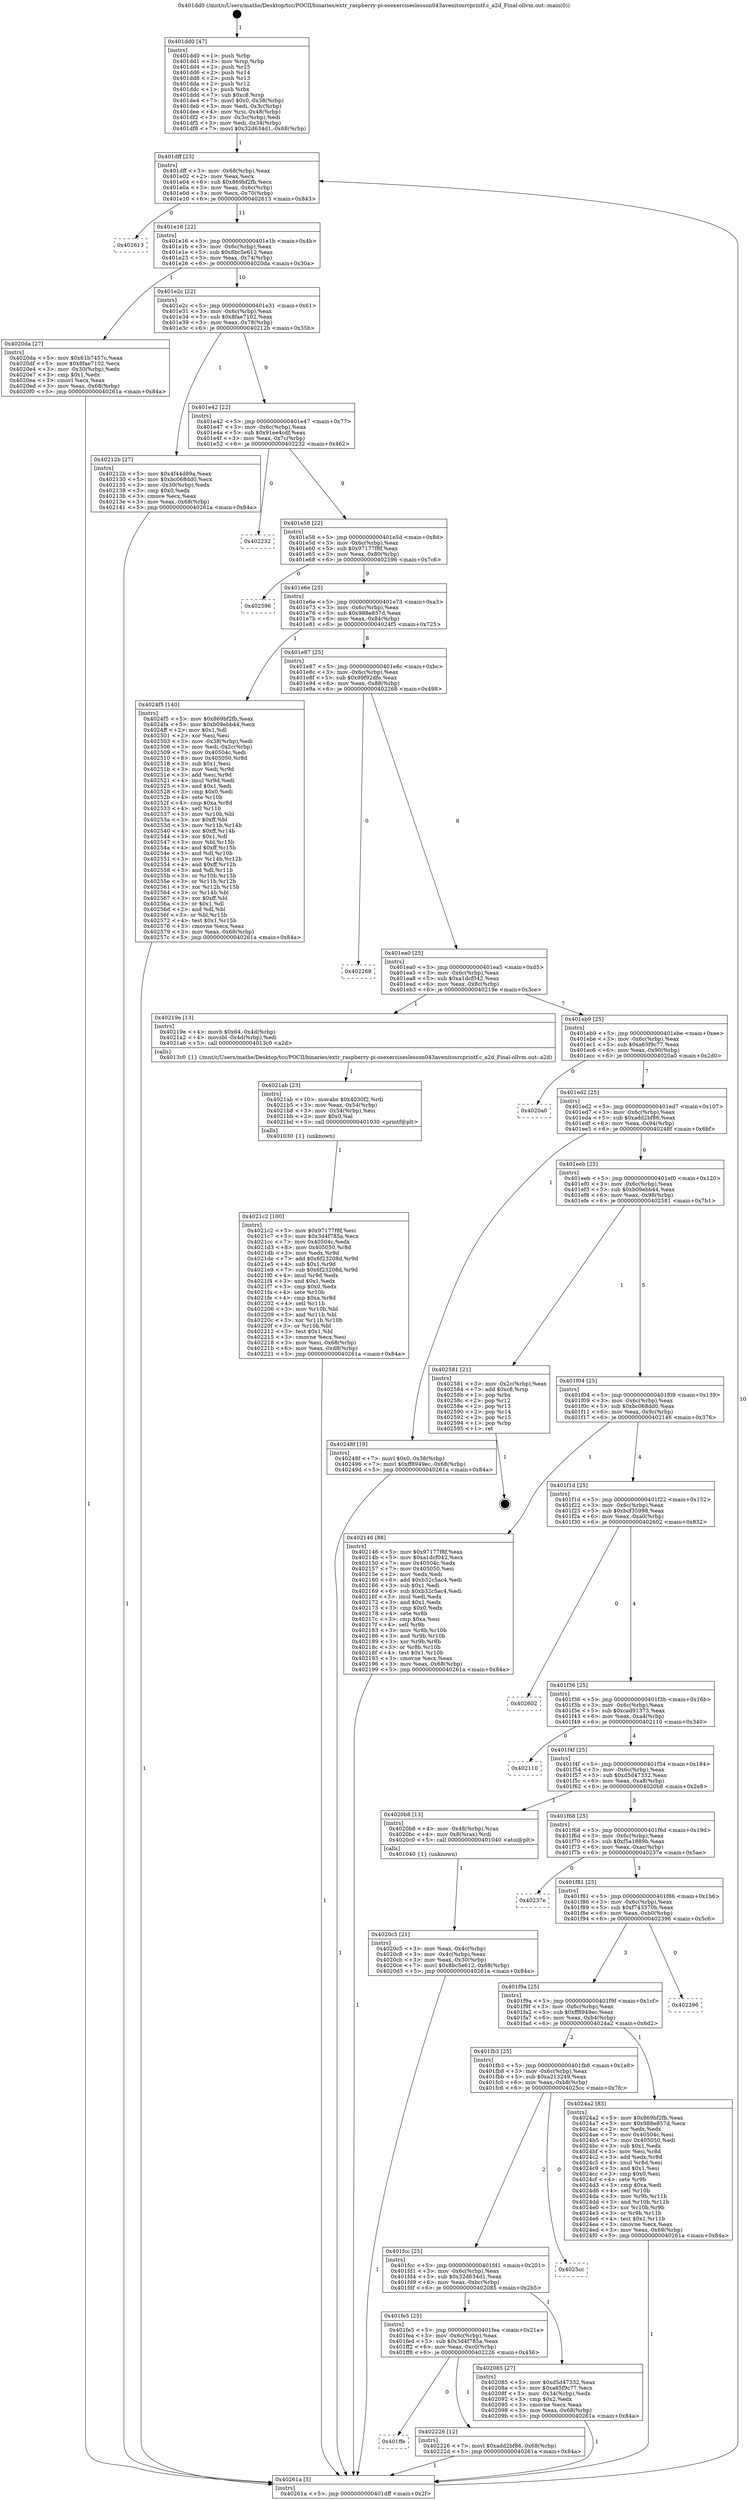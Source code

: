 digraph "0x401dd0" {
  label = "0x401dd0 (/mnt/c/Users/mathe/Desktop/tcc/POCII/binaries/extr_raspberry-pi-osexerciseslesson043avenitosrcprintf.c_a2d_Final-ollvm.out::main(0))"
  labelloc = "t"
  node[shape=record]

  Entry [label="",width=0.3,height=0.3,shape=circle,fillcolor=black,style=filled]
  "0x401dff" [label="{
     0x401dff [23]\l
     | [instrs]\l
     &nbsp;&nbsp;0x401dff \<+3\>: mov -0x68(%rbp),%eax\l
     &nbsp;&nbsp;0x401e02 \<+2\>: mov %eax,%ecx\l
     &nbsp;&nbsp;0x401e04 \<+6\>: sub $0x869bf2fb,%ecx\l
     &nbsp;&nbsp;0x401e0a \<+3\>: mov %eax,-0x6c(%rbp)\l
     &nbsp;&nbsp;0x401e0d \<+3\>: mov %ecx,-0x70(%rbp)\l
     &nbsp;&nbsp;0x401e10 \<+6\>: je 0000000000402613 \<main+0x843\>\l
  }"]
  "0x402613" [label="{
     0x402613\l
  }", style=dashed]
  "0x401e16" [label="{
     0x401e16 [22]\l
     | [instrs]\l
     &nbsp;&nbsp;0x401e16 \<+5\>: jmp 0000000000401e1b \<main+0x4b\>\l
     &nbsp;&nbsp;0x401e1b \<+3\>: mov -0x6c(%rbp),%eax\l
     &nbsp;&nbsp;0x401e1e \<+5\>: sub $0x8bc5e612,%eax\l
     &nbsp;&nbsp;0x401e23 \<+3\>: mov %eax,-0x74(%rbp)\l
     &nbsp;&nbsp;0x401e26 \<+6\>: je 00000000004020da \<main+0x30a\>\l
  }"]
  Exit [label="",width=0.3,height=0.3,shape=circle,fillcolor=black,style=filled,peripheries=2]
  "0x4020da" [label="{
     0x4020da [27]\l
     | [instrs]\l
     &nbsp;&nbsp;0x4020da \<+5\>: mov $0x61b7457c,%eax\l
     &nbsp;&nbsp;0x4020df \<+5\>: mov $0x8fae7102,%ecx\l
     &nbsp;&nbsp;0x4020e4 \<+3\>: mov -0x30(%rbp),%edx\l
     &nbsp;&nbsp;0x4020e7 \<+3\>: cmp $0x1,%edx\l
     &nbsp;&nbsp;0x4020ea \<+3\>: cmovl %ecx,%eax\l
     &nbsp;&nbsp;0x4020ed \<+3\>: mov %eax,-0x68(%rbp)\l
     &nbsp;&nbsp;0x4020f0 \<+5\>: jmp 000000000040261a \<main+0x84a\>\l
  }"]
  "0x401e2c" [label="{
     0x401e2c [22]\l
     | [instrs]\l
     &nbsp;&nbsp;0x401e2c \<+5\>: jmp 0000000000401e31 \<main+0x61\>\l
     &nbsp;&nbsp;0x401e31 \<+3\>: mov -0x6c(%rbp),%eax\l
     &nbsp;&nbsp;0x401e34 \<+5\>: sub $0x8fae7102,%eax\l
     &nbsp;&nbsp;0x401e39 \<+3\>: mov %eax,-0x78(%rbp)\l
     &nbsp;&nbsp;0x401e3c \<+6\>: je 000000000040212b \<main+0x35b\>\l
  }"]
  "0x401ffe" [label="{
     0x401ffe\l
  }", style=dashed]
  "0x40212b" [label="{
     0x40212b [27]\l
     | [instrs]\l
     &nbsp;&nbsp;0x40212b \<+5\>: mov $0x4f44d89a,%eax\l
     &nbsp;&nbsp;0x402130 \<+5\>: mov $0xbc068dd0,%ecx\l
     &nbsp;&nbsp;0x402135 \<+3\>: mov -0x30(%rbp),%edx\l
     &nbsp;&nbsp;0x402138 \<+3\>: cmp $0x0,%edx\l
     &nbsp;&nbsp;0x40213b \<+3\>: cmove %ecx,%eax\l
     &nbsp;&nbsp;0x40213e \<+3\>: mov %eax,-0x68(%rbp)\l
     &nbsp;&nbsp;0x402141 \<+5\>: jmp 000000000040261a \<main+0x84a\>\l
  }"]
  "0x401e42" [label="{
     0x401e42 [22]\l
     | [instrs]\l
     &nbsp;&nbsp;0x401e42 \<+5\>: jmp 0000000000401e47 \<main+0x77\>\l
     &nbsp;&nbsp;0x401e47 \<+3\>: mov -0x6c(%rbp),%eax\l
     &nbsp;&nbsp;0x401e4a \<+5\>: sub $0x91ee4cdf,%eax\l
     &nbsp;&nbsp;0x401e4f \<+3\>: mov %eax,-0x7c(%rbp)\l
     &nbsp;&nbsp;0x401e52 \<+6\>: je 0000000000402232 \<main+0x462\>\l
  }"]
  "0x402226" [label="{
     0x402226 [12]\l
     | [instrs]\l
     &nbsp;&nbsp;0x402226 \<+7\>: movl $0xadd2bf86,-0x68(%rbp)\l
     &nbsp;&nbsp;0x40222d \<+5\>: jmp 000000000040261a \<main+0x84a\>\l
  }"]
  "0x402232" [label="{
     0x402232\l
  }", style=dashed]
  "0x401e58" [label="{
     0x401e58 [22]\l
     | [instrs]\l
     &nbsp;&nbsp;0x401e58 \<+5\>: jmp 0000000000401e5d \<main+0x8d\>\l
     &nbsp;&nbsp;0x401e5d \<+3\>: mov -0x6c(%rbp),%eax\l
     &nbsp;&nbsp;0x401e60 \<+5\>: sub $0x97177f8f,%eax\l
     &nbsp;&nbsp;0x401e65 \<+3\>: mov %eax,-0x80(%rbp)\l
     &nbsp;&nbsp;0x401e68 \<+6\>: je 0000000000402596 \<main+0x7c6\>\l
  }"]
  "0x4021c2" [label="{
     0x4021c2 [100]\l
     | [instrs]\l
     &nbsp;&nbsp;0x4021c2 \<+5\>: mov $0x97177f8f,%esi\l
     &nbsp;&nbsp;0x4021c7 \<+5\>: mov $0x3d4f785a,%ecx\l
     &nbsp;&nbsp;0x4021cc \<+7\>: mov 0x40504c,%edx\l
     &nbsp;&nbsp;0x4021d3 \<+8\>: mov 0x405050,%r8d\l
     &nbsp;&nbsp;0x4021db \<+3\>: mov %edx,%r9d\l
     &nbsp;&nbsp;0x4021de \<+7\>: add $0x6f23208d,%r9d\l
     &nbsp;&nbsp;0x4021e5 \<+4\>: sub $0x1,%r9d\l
     &nbsp;&nbsp;0x4021e9 \<+7\>: sub $0x6f23208d,%r9d\l
     &nbsp;&nbsp;0x4021f0 \<+4\>: imul %r9d,%edx\l
     &nbsp;&nbsp;0x4021f4 \<+3\>: and $0x1,%edx\l
     &nbsp;&nbsp;0x4021f7 \<+3\>: cmp $0x0,%edx\l
     &nbsp;&nbsp;0x4021fa \<+4\>: sete %r10b\l
     &nbsp;&nbsp;0x4021fe \<+4\>: cmp $0xa,%r8d\l
     &nbsp;&nbsp;0x402202 \<+4\>: setl %r11b\l
     &nbsp;&nbsp;0x402206 \<+3\>: mov %r10b,%bl\l
     &nbsp;&nbsp;0x402209 \<+3\>: and %r11b,%bl\l
     &nbsp;&nbsp;0x40220c \<+3\>: xor %r11b,%r10b\l
     &nbsp;&nbsp;0x40220f \<+3\>: or %r10b,%bl\l
     &nbsp;&nbsp;0x402212 \<+3\>: test $0x1,%bl\l
     &nbsp;&nbsp;0x402215 \<+3\>: cmovne %ecx,%esi\l
     &nbsp;&nbsp;0x402218 \<+3\>: mov %esi,-0x68(%rbp)\l
     &nbsp;&nbsp;0x40221b \<+6\>: mov %eax,-0xd8(%rbp)\l
     &nbsp;&nbsp;0x402221 \<+5\>: jmp 000000000040261a \<main+0x84a\>\l
  }"]
  "0x402596" [label="{
     0x402596\l
  }", style=dashed]
  "0x401e6e" [label="{
     0x401e6e [25]\l
     | [instrs]\l
     &nbsp;&nbsp;0x401e6e \<+5\>: jmp 0000000000401e73 \<main+0xa3\>\l
     &nbsp;&nbsp;0x401e73 \<+3\>: mov -0x6c(%rbp),%eax\l
     &nbsp;&nbsp;0x401e76 \<+5\>: sub $0x988e857d,%eax\l
     &nbsp;&nbsp;0x401e7b \<+6\>: mov %eax,-0x84(%rbp)\l
     &nbsp;&nbsp;0x401e81 \<+6\>: je 00000000004024f5 \<main+0x725\>\l
  }"]
  "0x4021ab" [label="{
     0x4021ab [23]\l
     | [instrs]\l
     &nbsp;&nbsp;0x4021ab \<+10\>: movabs $0x4030f2,%rdi\l
     &nbsp;&nbsp;0x4021b5 \<+3\>: mov %eax,-0x54(%rbp)\l
     &nbsp;&nbsp;0x4021b8 \<+3\>: mov -0x54(%rbp),%esi\l
     &nbsp;&nbsp;0x4021bb \<+2\>: mov $0x0,%al\l
     &nbsp;&nbsp;0x4021bd \<+5\>: call 0000000000401030 \<printf@plt\>\l
     | [calls]\l
     &nbsp;&nbsp;0x401030 \{1\} (unknown)\l
  }"]
  "0x4024f5" [label="{
     0x4024f5 [140]\l
     | [instrs]\l
     &nbsp;&nbsp;0x4024f5 \<+5\>: mov $0x869bf2fb,%eax\l
     &nbsp;&nbsp;0x4024fa \<+5\>: mov $0xb09ebb44,%ecx\l
     &nbsp;&nbsp;0x4024ff \<+2\>: mov $0x1,%dl\l
     &nbsp;&nbsp;0x402501 \<+2\>: xor %esi,%esi\l
     &nbsp;&nbsp;0x402503 \<+3\>: mov -0x38(%rbp),%edi\l
     &nbsp;&nbsp;0x402506 \<+3\>: mov %edi,-0x2c(%rbp)\l
     &nbsp;&nbsp;0x402509 \<+7\>: mov 0x40504c,%edi\l
     &nbsp;&nbsp;0x402510 \<+8\>: mov 0x405050,%r8d\l
     &nbsp;&nbsp;0x402518 \<+3\>: sub $0x1,%esi\l
     &nbsp;&nbsp;0x40251b \<+3\>: mov %edi,%r9d\l
     &nbsp;&nbsp;0x40251e \<+3\>: add %esi,%r9d\l
     &nbsp;&nbsp;0x402521 \<+4\>: imul %r9d,%edi\l
     &nbsp;&nbsp;0x402525 \<+3\>: and $0x1,%edi\l
     &nbsp;&nbsp;0x402528 \<+3\>: cmp $0x0,%edi\l
     &nbsp;&nbsp;0x40252b \<+4\>: sete %r10b\l
     &nbsp;&nbsp;0x40252f \<+4\>: cmp $0xa,%r8d\l
     &nbsp;&nbsp;0x402533 \<+4\>: setl %r11b\l
     &nbsp;&nbsp;0x402537 \<+3\>: mov %r10b,%bl\l
     &nbsp;&nbsp;0x40253a \<+3\>: xor $0xff,%bl\l
     &nbsp;&nbsp;0x40253d \<+3\>: mov %r11b,%r14b\l
     &nbsp;&nbsp;0x402540 \<+4\>: xor $0xff,%r14b\l
     &nbsp;&nbsp;0x402544 \<+3\>: xor $0x1,%dl\l
     &nbsp;&nbsp;0x402547 \<+3\>: mov %bl,%r15b\l
     &nbsp;&nbsp;0x40254a \<+4\>: and $0xff,%r15b\l
     &nbsp;&nbsp;0x40254e \<+3\>: and %dl,%r10b\l
     &nbsp;&nbsp;0x402551 \<+3\>: mov %r14b,%r12b\l
     &nbsp;&nbsp;0x402554 \<+4\>: and $0xff,%r12b\l
     &nbsp;&nbsp;0x402558 \<+3\>: and %dl,%r11b\l
     &nbsp;&nbsp;0x40255b \<+3\>: or %r10b,%r15b\l
     &nbsp;&nbsp;0x40255e \<+3\>: or %r11b,%r12b\l
     &nbsp;&nbsp;0x402561 \<+3\>: xor %r12b,%r15b\l
     &nbsp;&nbsp;0x402564 \<+3\>: or %r14b,%bl\l
     &nbsp;&nbsp;0x402567 \<+3\>: xor $0xff,%bl\l
     &nbsp;&nbsp;0x40256a \<+3\>: or $0x1,%dl\l
     &nbsp;&nbsp;0x40256d \<+2\>: and %dl,%bl\l
     &nbsp;&nbsp;0x40256f \<+3\>: or %bl,%r15b\l
     &nbsp;&nbsp;0x402572 \<+4\>: test $0x1,%r15b\l
     &nbsp;&nbsp;0x402576 \<+3\>: cmovne %ecx,%eax\l
     &nbsp;&nbsp;0x402579 \<+3\>: mov %eax,-0x68(%rbp)\l
     &nbsp;&nbsp;0x40257c \<+5\>: jmp 000000000040261a \<main+0x84a\>\l
  }"]
  "0x401e87" [label="{
     0x401e87 [25]\l
     | [instrs]\l
     &nbsp;&nbsp;0x401e87 \<+5\>: jmp 0000000000401e8c \<main+0xbc\>\l
     &nbsp;&nbsp;0x401e8c \<+3\>: mov -0x6c(%rbp),%eax\l
     &nbsp;&nbsp;0x401e8f \<+5\>: sub $0x99f92dfe,%eax\l
     &nbsp;&nbsp;0x401e94 \<+6\>: mov %eax,-0x88(%rbp)\l
     &nbsp;&nbsp;0x401e9a \<+6\>: je 0000000000402268 \<main+0x498\>\l
  }"]
  "0x4020c5" [label="{
     0x4020c5 [21]\l
     | [instrs]\l
     &nbsp;&nbsp;0x4020c5 \<+3\>: mov %eax,-0x4c(%rbp)\l
     &nbsp;&nbsp;0x4020c8 \<+3\>: mov -0x4c(%rbp),%eax\l
     &nbsp;&nbsp;0x4020cb \<+3\>: mov %eax,-0x30(%rbp)\l
     &nbsp;&nbsp;0x4020ce \<+7\>: movl $0x8bc5e612,-0x68(%rbp)\l
     &nbsp;&nbsp;0x4020d5 \<+5\>: jmp 000000000040261a \<main+0x84a\>\l
  }"]
  "0x402268" [label="{
     0x402268\l
  }", style=dashed]
  "0x401ea0" [label="{
     0x401ea0 [25]\l
     | [instrs]\l
     &nbsp;&nbsp;0x401ea0 \<+5\>: jmp 0000000000401ea5 \<main+0xd5\>\l
     &nbsp;&nbsp;0x401ea5 \<+3\>: mov -0x6c(%rbp),%eax\l
     &nbsp;&nbsp;0x401ea8 \<+5\>: sub $0xa1dcf042,%eax\l
     &nbsp;&nbsp;0x401ead \<+6\>: mov %eax,-0x8c(%rbp)\l
     &nbsp;&nbsp;0x401eb3 \<+6\>: je 000000000040219e \<main+0x3ce\>\l
  }"]
  "0x401dd0" [label="{
     0x401dd0 [47]\l
     | [instrs]\l
     &nbsp;&nbsp;0x401dd0 \<+1\>: push %rbp\l
     &nbsp;&nbsp;0x401dd1 \<+3\>: mov %rsp,%rbp\l
     &nbsp;&nbsp;0x401dd4 \<+2\>: push %r15\l
     &nbsp;&nbsp;0x401dd6 \<+2\>: push %r14\l
     &nbsp;&nbsp;0x401dd8 \<+2\>: push %r13\l
     &nbsp;&nbsp;0x401dda \<+2\>: push %r12\l
     &nbsp;&nbsp;0x401ddc \<+1\>: push %rbx\l
     &nbsp;&nbsp;0x401ddd \<+7\>: sub $0xc8,%rsp\l
     &nbsp;&nbsp;0x401de4 \<+7\>: movl $0x0,-0x38(%rbp)\l
     &nbsp;&nbsp;0x401deb \<+3\>: mov %edi,-0x3c(%rbp)\l
     &nbsp;&nbsp;0x401dee \<+4\>: mov %rsi,-0x48(%rbp)\l
     &nbsp;&nbsp;0x401df2 \<+3\>: mov -0x3c(%rbp),%edi\l
     &nbsp;&nbsp;0x401df5 \<+3\>: mov %edi,-0x34(%rbp)\l
     &nbsp;&nbsp;0x401df8 \<+7\>: movl $0x32d634d1,-0x68(%rbp)\l
  }"]
  "0x40219e" [label="{
     0x40219e [13]\l
     | [instrs]\l
     &nbsp;&nbsp;0x40219e \<+4\>: movb $0x64,-0x4d(%rbp)\l
     &nbsp;&nbsp;0x4021a2 \<+4\>: movsbl -0x4d(%rbp),%edi\l
     &nbsp;&nbsp;0x4021a6 \<+5\>: call 00000000004013c0 \<a2d\>\l
     | [calls]\l
     &nbsp;&nbsp;0x4013c0 \{1\} (/mnt/c/Users/mathe/Desktop/tcc/POCII/binaries/extr_raspberry-pi-osexerciseslesson043avenitosrcprintf.c_a2d_Final-ollvm.out::a2d)\l
  }"]
  "0x401eb9" [label="{
     0x401eb9 [25]\l
     | [instrs]\l
     &nbsp;&nbsp;0x401eb9 \<+5\>: jmp 0000000000401ebe \<main+0xee\>\l
     &nbsp;&nbsp;0x401ebe \<+3\>: mov -0x6c(%rbp),%eax\l
     &nbsp;&nbsp;0x401ec1 \<+5\>: sub $0xa65f9c77,%eax\l
     &nbsp;&nbsp;0x401ec6 \<+6\>: mov %eax,-0x90(%rbp)\l
     &nbsp;&nbsp;0x401ecc \<+6\>: je 00000000004020a0 \<main+0x2d0\>\l
  }"]
  "0x40261a" [label="{
     0x40261a [5]\l
     | [instrs]\l
     &nbsp;&nbsp;0x40261a \<+5\>: jmp 0000000000401dff \<main+0x2f\>\l
  }"]
  "0x4020a0" [label="{
     0x4020a0\l
  }", style=dashed]
  "0x401ed2" [label="{
     0x401ed2 [25]\l
     | [instrs]\l
     &nbsp;&nbsp;0x401ed2 \<+5\>: jmp 0000000000401ed7 \<main+0x107\>\l
     &nbsp;&nbsp;0x401ed7 \<+3\>: mov -0x6c(%rbp),%eax\l
     &nbsp;&nbsp;0x401eda \<+5\>: sub $0xadd2bf86,%eax\l
     &nbsp;&nbsp;0x401edf \<+6\>: mov %eax,-0x94(%rbp)\l
     &nbsp;&nbsp;0x401ee5 \<+6\>: je 000000000040248f \<main+0x6bf\>\l
  }"]
  "0x401fe5" [label="{
     0x401fe5 [25]\l
     | [instrs]\l
     &nbsp;&nbsp;0x401fe5 \<+5\>: jmp 0000000000401fea \<main+0x21a\>\l
     &nbsp;&nbsp;0x401fea \<+3\>: mov -0x6c(%rbp),%eax\l
     &nbsp;&nbsp;0x401fed \<+5\>: sub $0x3d4f785a,%eax\l
     &nbsp;&nbsp;0x401ff2 \<+6\>: mov %eax,-0xc0(%rbp)\l
     &nbsp;&nbsp;0x401ff8 \<+6\>: je 0000000000402226 \<main+0x456\>\l
  }"]
  "0x40248f" [label="{
     0x40248f [19]\l
     | [instrs]\l
     &nbsp;&nbsp;0x40248f \<+7\>: movl $0x0,-0x38(%rbp)\l
     &nbsp;&nbsp;0x402496 \<+7\>: movl $0xff8949ec,-0x68(%rbp)\l
     &nbsp;&nbsp;0x40249d \<+5\>: jmp 000000000040261a \<main+0x84a\>\l
  }"]
  "0x401eeb" [label="{
     0x401eeb [25]\l
     | [instrs]\l
     &nbsp;&nbsp;0x401eeb \<+5\>: jmp 0000000000401ef0 \<main+0x120\>\l
     &nbsp;&nbsp;0x401ef0 \<+3\>: mov -0x6c(%rbp),%eax\l
     &nbsp;&nbsp;0x401ef3 \<+5\>: sub $0xb09ebb44,%eax\l
     &nbsp;&nbsp;0x401ef8 \<+6\>: mov %eax,-0x98(%rbp)\l
     &nbsp;&nbsp;0x401efe \<+6\>: je 0000000000402581 \<main+0x7b1\>\l
  }"]
  "0x402085" [label="{
     0x402085 [27]\l
     | [instrs]\l
     &nbsp;&nbsp;0x402085 \<+5\>: mov $0xd5d47332,%eax\l
     &nbsp;&nbsp;0x40208a \<+5\>: mov $0xa65f9c77,%ecx\l
     &nbsp;&nbsp;0x40208f \<+3\>: mov -0x34(%rbp),%edx\l
     &nbsp;&nbsp;0x402092 \<+3\>: cmp $0x2,%edx\l
     &nbsp;&nbsp;0x402095 \<+3\>: cmovne %ecx,%eax\l
     &nbsp;&nbsp;0x402098 \<+3\>: mov %eax,-0x68(%rbp)\l
     &nbsp;&nbsp;0x40209b \<+5\>: jmp 000000000040261a \<main+0x84a\>\l
  }"]
  "0x402581" [label="{
     0x402581 [21]\l
     | [instrs]\l
     &nbsp;&nbsp;0x402581 \<+3\>: mov -0x2c(%rbp),%eax\l
     &nbsp;&nbsp;0x402584 \<+7\>: add $0xc8,%rsp\l
     &nbsp;&nbsp;0x40258b \<+1\>: pop %rbx\l
     &nbsp;&nbsp;0x40258c \<+2\>: pop %r12\l
     &nbsp;&nbsp;0x40258e \<+2\>: pop %r13\l
     &nbsp;&nbsp;0x402590 \<+2\>: pop %r14\l
     &nbsp;&nbsp;0x402592 \<+2\>: pop %r15\l
     &nbsp;&nbsp;0x402594 \<+1\>: pop %rbp\l
     &nbsp;&nbsp;0x402595 \<+1\>: ret\l
  }"]
  "0x401f04" [label="{
     0x401f04 [25]\l
     | [instrs]\l
     &nbsp;&nbsp;0x401f04 \<+5\>: jmp 0000000000401f09 \<main+0x139\>\l
     &nbsp;&nbsp;0x401f09 \<+3\>: mov -0x6c(%rbp),%eax\l
     &nbsp;&nbsp;0x401f0c \<+5\>: sub $0xbc068dd0,%eax\l
     &nbsp;&nbsp;0x401f11 \<+6\>: mov %eax,-0x9c(%rbp)\l
     &nbsp;&nbsp;0x401f17 \<+6\>: je 0000000000402146 \<main+0x376\>\l
  }"]
  "0x401fcc" [label="{
     0x401fcc [25]\l
     | [instrs]\l
     &nbsp;&nbsp;0x401fcc \<+5\>: jmp 0000000000401fd1 \<main+0x201\>\l
     &nbsp;&nbsp;0x401fd1 \<+3\>: mov -0x6c(%rbp),%eax\l
     &nbsp;&nbsp;0x401fd4 \<+5\>: sub $0x32d634d1,%eax\l
     &nbsp;&nbsp;0x401fd9 \<+6\>: mov %eax,-0xbc(%rbp)\l
     &nbsp;&nbsp;0x401fdf \<+6\>: je 0000000000402085 \<main+0x2b5\>\l
  }"]
  "0x402146" [label="{
     0x402146 [88]\l
     | [instrs]\l
     &nbsp;&nbsp;0x402146 \<+5\>: mov $0x97177f8f,%eax\l
     &nbsp;&nbsp;0x40214b \<+5\>: mov $0xa1dcf042,%ecx\l
     &nbsp;&nbsp;0x402150 \<+7\>: mov 0x40504c,%edx\l
     &nbsp;&nbsp;0x402157 \<+7\>: mov 0x405050,%esi\l
     &nbsp;&nbsp;0x40215e \<+2\>: mov %edx,%edi\l
     &nbsp;&nbsp;0x402160 \<+6\>: add $0xb32c5ac4,%edi\l
     &nbsp;&nbsp;0x402166 \<+3\>: sub $0x1,%edi\l
     &nbsp;&nbsp;0x402169 \<+6\>: sub $0xb32c5ac4,%edi\l
     &nbsp;&nbsp;0x40216f \<+3\>: imul %edi,%edx\l
     &nbsp;&nbsp;0x402172 \<+3\>: and $0x1,%edx\l
     &nbsp;&nbsp;0x402175 \<+3\>: cmp $0x0,%edx\l
     &nbsp;&nbsp;0x402178 \<+4\>: sete %r8b\l
     &nbsp;&nbsp;0x40217c \<+3\>: cmp $0xa,%esi\l
     &nbsp;&nbsp;0x40217f \<+4\>: setl %r9b\l
     &nbsp;&nbsp;0x402183 \<+3\>: mov %r8b,%r10b\l
     &nbsp;&nbsp;0x402186 \<+3\>: and %r9b,%r10b\l
     &nbsp;&nbsp;0x402189 \<+3\>: xor %r9b,%r8b\l
     &nbsp;&nbsp;0x40218c \<+3\>: or %r8b,%r10b\l
     &nbsp;&nbsp;0x40218f \<+4\>: test $0x1,%r10b\l
     &nbsp;&nbsp;0x402193 \<+3\>: cmovne %ecx,%eax\l
     &nbsp;&nbsp;0x402196 \<+3\>: mov %eax,-0x68(%rbp)\l
     &nbsp;&nbsp;0x402199 \<+5\>: jmp 000000000040261a \<main+0x84a\>\l
  }"]
  "0x401f1d" [label="{
     0x401f1d [25]\l
     | [instrs]\l
     &nbsp;&nbsp;0x401f1d \<+5\>: jmp 0000000000401f22 \<main+0x152\>\l
     &nbsp;&nbsp;0x401f22 \<+3\>: mov -0x6c(%rbp),%eax\l
     &nbsp;&nbsp;0x401f25 \<+5\>: sub $0xbcf35998,%eax\l
     &nbsp;&nbsp;0x401f2a \<+6\>: mov %eax,-0xa0(%rbp)\l
     &nbsp;&nbsp;0x401f30 \<+6\>: je 0000000000402602 \<main+0x832\>\l
  }"]
  "0x4025cc" [label="{
     0x4025cc\l
  }", style=dashed]
  "0x402602" [label="{
     0x402602\l
  }", style=dashed]
  "0x401f36" [label="{
     0x401f36 [25]\l
     | [instrs]\l
     &nbsp;&nbsp;0x401f36 \<+5\>: jmp 0000000000401f3b \<main+0x16b\>\l
     &nbsp;&nbsp;0x401f3b \<+3\>: mov -0x6c(%rbp),%eax\l
     &nbsp;&nbsp;0x401f3e \<+5\>: sub $0xcad91373,%eax\l
     &nbsp;&nbsp;0x401f43 \<+6\>: mov %eax,-0xa4(%rbp)\l
     &nbsp;&nbsp;0x401f49 \<+6\>: je 0000000000402110 \<main+0x340\>\l
  }"]
  "0x401fb3" [label="{
     0x401fb3 [25]\l
     | [instrs]\l
     &nbsp;&nbsp;0x401fb3 \<+5\>: jmp 0000000000401fb8 \<main+0x1e8\>\l
     &nbsp;&nbsp;0x401fb8 \<+3\>: mov -0x6c(%rbp),%eax\l
     &nbsp;&nbsp;0x401fbb \<+5\>: sub $0xa213249,%eax\l
     &nbsp;&nbsp;0x401fc0 \<+6\>: mov %eax,-0xb8(%rbp)\l
     &nbsp;&nbsp;0x401fc6 \<+6\>: je 00000000004025cc \<main+0x7fc\>\l
  }"]
  "0x402110" [label="{
     0x402110\l
  }", style=dashed]
  "0x401f4f" [label="{
     0x401f4f [25]\l
     | [instrs]\l
     &nbsp;&nbsp;0x401f4f \<+5\>: jmp 0000000000401f54 \<main+0x184\>\l
     &nbsp;&nbsp;0x401f54 \<+3\>: mov -0x6c(%rbp),%eax\l
     &nbsp;&nbsp;0x401f57 \<+5\>: sub $0xd5d47332,%eax\l
     &nbsp;&nbsp;0x401f5c \<+6\>: mov %eax,-0xa8(%rbp)\l
     &nbsp;&nbsp;0x401f62 \<+6\>: je 00000000004020b8 \<main+0x2e8\>\l
  }"]
  "0x4024a2" [label="{
     0x4024a2 [83]\l
     | [instrs]\l
     &nbsp;&nbsp;0x4024a2 \<+5\>: mov $0x869bf2fb,%eax\l
     &nbsp;&nbsp;0x4024a7 \<+5\>: mov $0x988e857d,%ecx\l
     &nbsp;&nbsp;0x4024ac \<+2\>: xor %edx,%edx\l
     &nbsp;&nbsp;0x4024ae \<+7\>: mov 0x40504c,%esi\l
     &nbsp;&nbsp;0x4024b5 \<+7\>: mov 0x405050,%edi\l
     &nbsp;&nbsp;0x4024bc \<+3\>: sub $0x1,%edx\l
     &nbsp;&nbsp;0x4024bf \<+3\>: mov %esi,%r8d\l
     &nbsp;&nbsp;0x4024c2 \<+3\>: add %edx,%r8d\l
     &nbsp;&nbsp;0x4024c5 \<+4\>: imul %r8d,%esi\l
     &nbsp;&nbsp;0x4024c9 \<+3\>: and $0x1,%esi\l
     &nbsp;&nbsp;0x4024cc \<+3\>: cmp $0x0,%esi\l
     &nbsp;&nbsp;0x4024cf \<+4\>: sete %r9b\l
     &nbsp;&nbsp;0x4024d3 \<+3\>: cmp $0xa,%edi\l
     &nbsp;&nbsp;0x4024d6 \<+4\>: setl %r10b\l
     &nbsp;&nbsp;0x4024da \<+3\>: mov %r9b,%r11b\l
     &nbsp;&nbsp;0x4024dd \<+3\>: and %r10b,%r11b\l
     &nbsp;&nbsp;0x4024e0 \<+3\>: xor %r10b,%r9b\l
     &nbsp;&nbsp;0x4024e3 \<+3\>: or %r9b,%r11b\l
     &nbsp;&nbsp;0x4024e6 \<+4\>: test $0x1,%r11b\l
     &nbsp;&nbsp;0x4024ea \<+3\>: cmovne %ecx,%eax\l
     &nbsp;&nbsp;0x4024ed \<+3\>: mov %eax,-0x68(%rbp)\l
     &nbsp;&nbsp;0x4024f0 \<+5\>: jmp 000000000040261a \<main+0x84a\>\l
  }"]
  "0x4020b8" [label="{
     0x4020b8 [13]\l
     | [instrs]\l
     &nbsp;&nbsp;0x4020b8 \<+4\>: mov -0x48(%rbp),%rax\l
     &nbsp;&nbsp;0x4020bc \<+4\>: mov 0x8(%rax),%rdi\l
     &nbsp;&nbsp;0x4020c0 \<+5\>: call 0000000000401040 \<atoi@plt\>\l
     | [calls]\l
     &nbsp;&nbsp;0x401040 \{1\} (unknown)\l
  }"]
  "0x401f68" [label="{
     0x401f68 [25]\l
     | [instrs]\l
     &nbsp;&nbsp;0x401f68 \<+5\>: jmp 0000000000401f6d \<main+0x19d\>\l
     &nbsp;&nbsp;0x401f6d \<+3\>: mov -0x6c(%rbp),%eax\l
     &nbsp;&nbsp;0x401f70 \<+5\>: sub $0xf5a1889b,%eax\l
     &nbsp;&nbsp;0x401f75 \<+6\>: mov %eax,-0xac(%rbp)\l
     &nbsp;&nbsp;0x401f7b \<+6\>: je 000000000040237e \<main+0x5ae\>\l
  }"]
  "0x401f9a" [label="{
     0x401f9a [25]\l
     | [instrs]\l
     &nbsp;&nbsp;0x401f9a \<+5\>: jmp 0000000000401f9f \<main+0x1cf\>\l
     &nbsp;&nbsp;0x401f9f \<+3\>: mov -0x6c(%rbp),%eax\l
     &nbsp;&nbsp;0x401fa2 \<+5\>: sub $0xff8949ec,%eax\l
     &nbsp;&nbsp;0x401fa7 \<+6\>: mov %eax,-0xb4(%rbp)\l
     &nbsp;&nbsp;0x401fad \<+6\>: je 00000000004024a2 \<main+0x6d2\>\l
  }"]
  "0x40237e" [label="{
     0x40237e\l
  }", style=dashed]
  "0x401f81" [label="{
     0x401f81 [25]\l
     | [instrs]\l
     &nbsp;&nbsp;0x401f81 \<+5\>: jmp 0000000000401f86 \<main+0x1b6\>\l
     &nbsp;&nbsp;0x401f86 \<+3\>: mov -0x6c(%rbp),%eax\l
     &nbsp;&nbsp;0x401f89 \<+5\>: sub $0xf743370b,%eax\l
     &nbsp;&nbsp;0x401f8e \<+6\>: mov %eax,-0xb0(%rbp)\l
     &nbsp;&nbsp;0x401f94 \<+6\>: je 0000000000402396 \<main+0x5c6\>\l
  }"]
  "0x402396" [label="{
     0x402396\l
  }", style=dashed]
  Entry -> "0x401dd0" [label=" 1"]
  "0x401dff" -> "0x402613" [label=" 0"]
  "0x401dff" -> "0x401e16" [label=" 11"]
  "0x402581" -> Exit [label=" 1"]
  "0x401e16" -> "0x4020da" [label=" 1"]
  "0x401e16" -> "0x401e2c" [label=" 10"]
  "0x4024f5" -> "0x40261a" [label=" 1"]
  "0x401e2c" -> "0x40212b" [label=" 1"]
  "0x401e2c" -> "0x401e42" [label=" 9"]
  "0x4024a2" -> "0x40261a" [label=" 1"]
  "0x401e42" -> "0x402232" [label=" 0"]
  "0x401e42" -> "0x401e58" [label=" 9"]
  "0x40248f" -> "0x40261a" [label=" 1"]
  "0x401e58" -> "0x402596" [label=" 0"]
  "0x401e58" -> "0x401e6e" [label=" 9"]
  "0x401fe5" -> "0x401ffe" [label=" 0"]
  "0x401e6e" -> "0x4024f5" [label=" 1"]
  "0x401e6e" -> "0x401e87" [label=" 8"]
  "0x401fe5" -> "0x402226" [label=" 1"]
  "0x401e87" -> "0x402268" [label=" 0"]
  "0x401e87" -> "0x401ea0" [label=" 8"]
  "0x402226" -> "0x40261a" [label=" 1"]
  "0x401ea0" -> "0x40219e" [label=" 1"]
  "0x401ea0" -> "0x401eb9" [label=" 7"]
  "0x4021c2" -> "0x40261a" [label=" 1"]
  "0x401eb9" -> "0x4020a0" [label=" 0"]
  "0x401eb9" -> "0x401ed2" [label=" 7"]
  "0x4021ab" -> "0x4021c2" [label=" 1"]
  "0x401ed2" -> "0x40248f" [label=" 1"]
  "0x401ed2" -> "0x401eeb" [label=" 6"]
  "0x40219e" -> "0x4021ab" [label=" 1"]
  "0x401eeb" -> "0x402581" [label=" 1"]
  "0x401eeb" -> "0x401f04" [label=" 5"]
  "0x402146" -> "0x40261a" [label=" 1"]
  "0x401f04" -> "0x402146" [label=" 1"]
  "0x401f04" -> "0x401f1d" [label=" 4"]
  "0x4020da" -> "0x40261a" [label=" 1"]
  "0x401f1d" -> "0x402602" [label=" 0"]
  "0x401f1d" -> "0x401f36" [label=" 4"]
  "0x4020c5" -> "0x40261a" [label=" 1"]
  "0x401f36" -> "0x402110" [label=" 0"]
  "0x401f36" -> "0x401f4f" [label=" 4"]
  "0x40261a" -> "0x401dff" [label=" 10"]
  "0x401f4f" -> "0x4020b8" [label=" 1"]
  "0x401f4f" -> "0x401f68" [label=" 3"]
  "0x401dd0" -> "0x401dff" [label=" 1"]
  "0x401f68" -> "0x40237e" [label=" 0"]
  "0x401f68" -> "0x401f81" [label=" 3"]
  "0x401fcc" -> "0x401fe5" [label=" 1"]
  "0x401f81" -> "0x402396" [label=" 0"]
  "0x401f81" -> "0x401f9a" [label=" 3"]
  "0x402085" -> "0x40261a" [label=" 1"]
  "0x401f9a" -> "0x4024a2" [label=" 1"]
  "0x401f9a" -> "0x401fb3" [label=" 2"]
  "0x4020b8" -> "0x4020c5" [label=" 1"]
  "0x401fb3" -> "0x4025cc" [label=" 0"]
  "0x401fb3" -> "0x401fcc" [label=" 2"]
  "0x40212b" -> "0x40261a" [label=" 1"]
  "0x401fcc" -> "0x402085" [label=" 1"]
}
